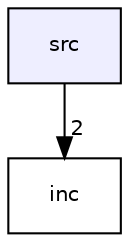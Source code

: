 digraph "/home/strayker/Coding/012_hwse/gruppe_v-main/src" {
  compound=true
  node [ fontsize="10", fontname="Helvetica"];
  edge [ labelfontsize="10", labelfontname="Helvetica"];
  dir_68267d1309a1af8e8297ef4c3efbcdba [shape=box, label="src", style="filled", fillcolor="#eeeeff", pencolor="black", URL="dir_68267d1309a1af8e8297ef4c3efbcdba.html"];
  dir_bfccd401955b95cf8c75461437045ac0 [shape=box label="inc" URL="dir_bfccd401955b95cf8c75461437045ac0.html"];
  dir_68267d1309a1af8e8297ef4c3efbcdba->dir_bfccd401955b95cf8c75461437045ac0 [headlabel="2", labeldistance=1.5 headhref="dir_000002_000001.html"];
}
